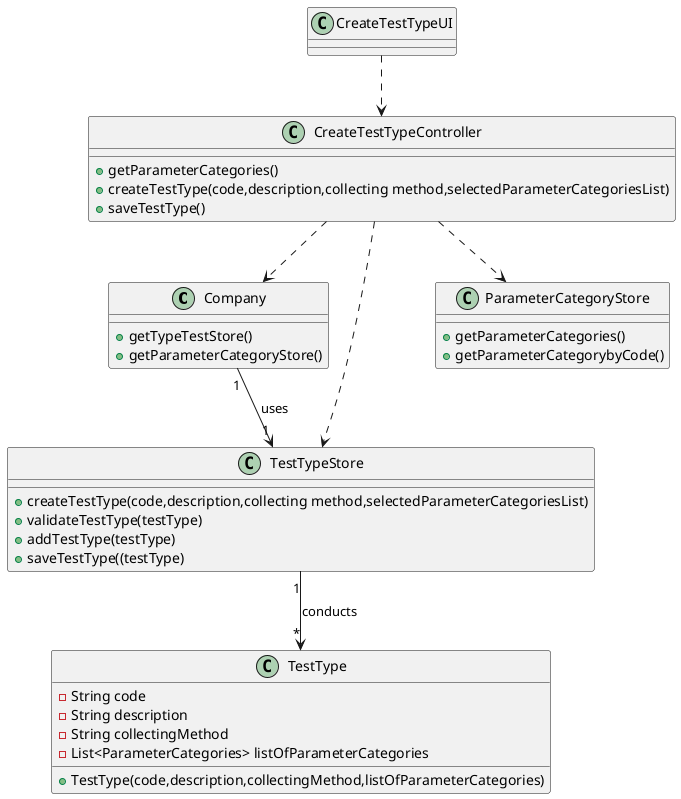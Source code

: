@startuml

class Company{
+getTypeTestStore()
+getParameterCategoryStore()
}

class CreateTestTypeUI{
}

class CreateTestTypeController{
+getParameterCategories()
+createTestType(code,description,collecting method,selectedParameterCategoriesList)
+saveTestType()
}

class TestType{
-String code
-String description
-String collectingMethod
-List<ParameterCategories> listOfParameterCategories
+TestType(code,description,collectingMethod,listOfParameterCategories)
}

class TestTypeStore{
+createTestType(code,description,collecting method,selectedParameterCategoriesList)
+validateTestType(testType)
+addTestType(testType)
+saveTestType((testType)
}

class ParameterCategoryStore{
+getParameterCategories()
+getParameterCategorybyCode()
}

CreateTestTypeUI ..> CreateTestTypeController
CreateTestTypeController ..> Company
CreateTestTypeController ..> TestTypeStore
CreateTestTypeController ..> ParameterCategoryStore
Company"1"--> "1" TestTypeStore : uses
TestTypeStore "1"-->"*" TestType : conducts

@enduml